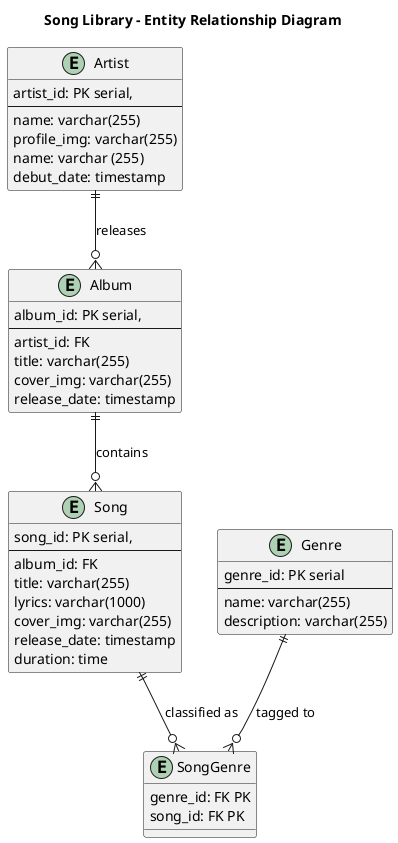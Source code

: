 @startuml
title "Song Library - Entity Relationship Diagram"

entity "Artist" as Artist {
   artist_id: PK serial, 
   --
   name: varchar(255)
   profile_img: varchar(255)
   name: varchar (255)
   debut_date: timestamp
}

entity "Album" as Album {
   album_id: PK serial, 
   --
   artist_id: FK
   title: varchar(255)
   cover_img: varchar(255)
   release_date: timestamp
}

entity "Song" as Song {
   song_id: PK serial,
   --
   album_id: FK
   title: varchar(255)
   lyrics: varchar(1000)
   cover_img: varchar(255)
   release_date: timestamp
   duration: time
}

entity "Genre" as Genre{
  genre_id: PK serial
  --
  name: varchar(255)
  description: varchar(255)
}

entity "SongGenre" as SongGenre {
  genre_id: FK PK
  song_id: FK PK
}

Artist ||--o{ Album : "releases"
Album ||--o{ Song : "contains"
Song ||--o{ SongGenre : "classified as"
Genre ||--o{ SongGenre : "tagged to"

@enduml
